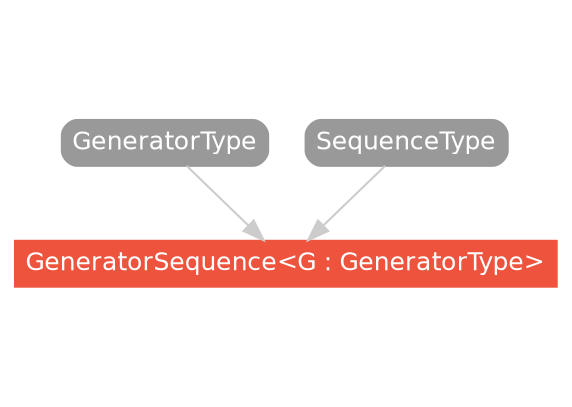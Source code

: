 strict digraph "GeneratorSequence<G : GeneratorType> - Type Hierarchy - SwiftDoc.org" {
    pad="0.1,0.8"
    node [shape=box, style="filled,rounded", color="#999999", fillcolor="#999999", fontcolor=white, fontname=Helvetica, fontnames="Helvetica,sansserif", fontsize=12, margin="0.07,0.05", height="0.3"]
    edge [color="#cccccc"]
    "GeneratorSequence<G : GeneratorType>" [URL="/type/GeneratorSequence/", style="filled", fillcolor="#ee543d", color="#ee543d"]
    "GeneratorType" [URL="/protocol/GeneratorType/"]
    "SequenceType" [URL="/protocol/SequenceType/"]    "GeneratorType" -> "GeneratorSequence<G : GeneratorType>"
    "SequenceType" -> "GeneratorSequence<G : GeneratorType>"
    subgraph Types {
        rank = max; "GeneratorSequence<G : GeneratorType>";
    }
}